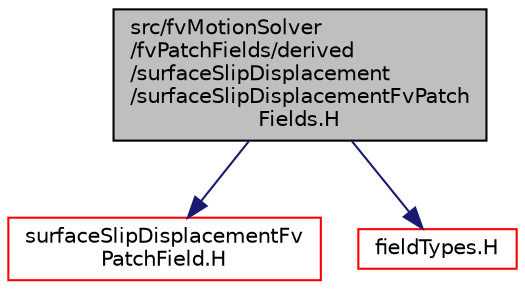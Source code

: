 digraph "src/fvMotionSolver/fvPatchFields/derived/surfaceSlipDisplacement/surfaceSlipDisplacementFvPatchFields.H"
{
  bgcolor="transparent";
  edge [fontname="Helvetica",fontsize="10",labelfontname="Helvetica",labelfontsize="10"];
  node [fontname="Helvetica",fontsize="10",shape=record];
  Node1 [label="src/fvMotionSolver\l/fvPatchFields/derived\l/surfaceSlipDisplacement\l/surfaceSlipDisplacementFvPatch\lFields.H",height=0.2,width=0.4,color="black", fillcolor="grey75", style="filled", fontcolor="black"];
  Node1 -> Node2 [color="midnightblue",fontsize="10",style="solid",fontname="Helvetica"];
  Node2 [label="surfaceSlipDisplacementFv\lPatchField.H",height=0.2,width=0.4,color="red",URL="$a06371.html"];
  Node1 -> Node3 [color="midnightblue",fontsize="10",style="solid",fontname="Helvetica"];
  Node3 [label="fieldTypes.H",height=0.2,width=0.4,color="red",URL="$a08136.html",tooltip="Include the header files for all the primitive types that Fields are instantiated for..."];
}

